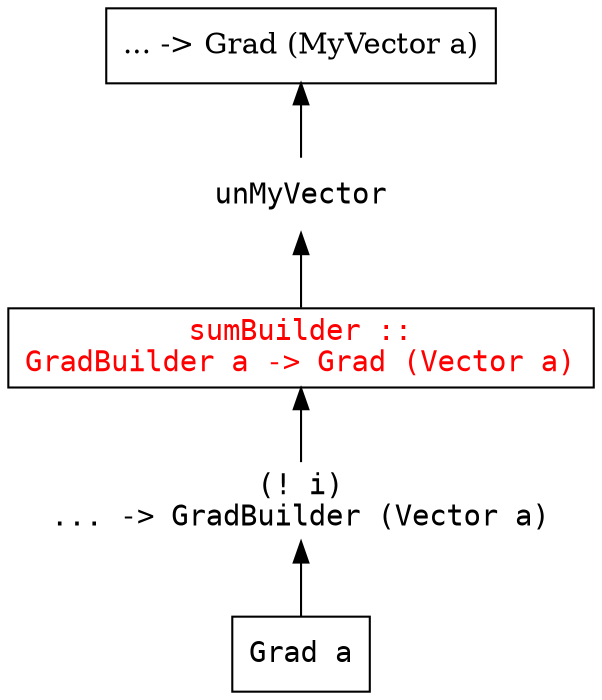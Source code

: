 digraph inline_node_back {
    rankdir="BT"
    nodeMyVectorB [
        label = "... -> Grad (MyVector a)",
        shape = box
    ];
    nodeVectorB [
        label = "sumBuilder ::\nGradBuilder a -> Grad (Vector a)",
        fontname="monospace",
        fontcolor = red,
        shape = box
    ];
    nodeItemB [
        label = "Grad a",
        fontname = "monospace",
        shape = box
    ]
    nodeIndexB [
        label = "(! i)\n... -> GradBuilder (Vector a)",
        shape = none,
        fontname = "monospace",
    ]
    nodeUnwrapB [
        label = "unMyVector",
        shape = none,
        fontname = "monospace",
    ]

    nodeItemB -> nodeIndexB -> nodeVectorB
    nodeVectorB -> nodeUnwrapB -> nodeMyVectorB
}
